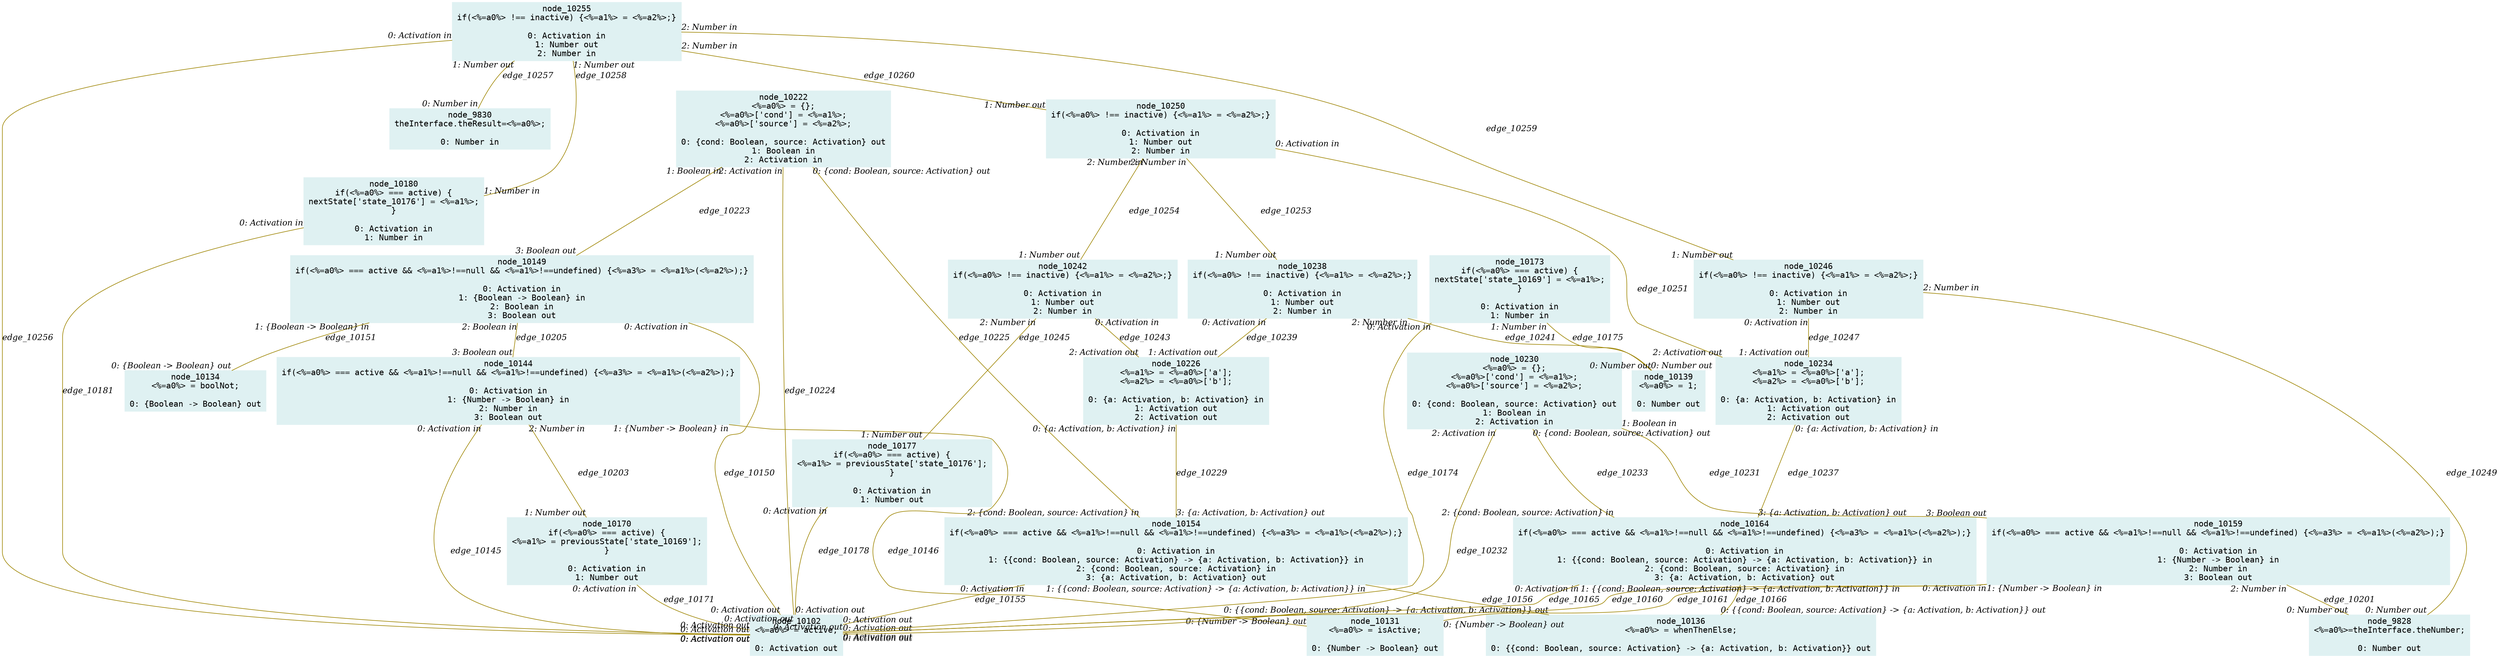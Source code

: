 digraph g{node_9828 [shape="box", style="filled", color="#dff1f2", fontname="Courier", label="node_9828
<%=a0%>=theInterface.theNumber;

0: Number out" ]
node_9830 [shape="box", style="filled", color="#dff1f2", fontname="Courier", label="node_9830
theInterface.theResult=<%=a0%>;

0: Number in" ]
node_10102 [shape="box", style="filled", color="#dff1f2", fontname="Courier", label="node_10102
<%=a0%> = active;

0: Activation out" ]
node_10131 [shape="box", style="filled", color="#dff1f2", fontname="Courier", label="node_10131
<%=a0%> = isActive;

0: {Number -> Boolean} out" ]
node_10134 [shape="box", style="filled", color="#dff1f2", fontname="Courier", label="node_10134
<%=a0%> = boolNot;

0: {Boolean -> Boolean} out" ]
node_10136 [shape="box", style="filled", color="#dff1f2", fontname="Courier", label="node_10136
<%=a0%> = whenThenElse;

0: {{cond: Boolean, source: Activation} -> {a: Activation, b: Activation}} out" ]
node_10139 [shape="box", style="filled", color="#dff1f2", fontname="Courier", label="node_10139
<%=a0%> = 1;

0: Number out" ]
node_10144 [shape="box", style="filled", color="#dff1f2", fontname="Courier", label="node_10144
if(<%=a0%> === active && <%=a1%>!==null && <%=a1%>!==undefined) {<%=a3%> = <%=a1%>(<%=a2%>);}

0: Activation in
1: {Number -> Boolean} in
2: Number in
3: Boolean out" ]
node_10149 [shape="box", style="filled", color="#dff1f2", fontname="Courier", label="node_10149
if(<%=a0%> === active && <%=a1%>!==null && <%=a1%>!==undefined) {<%=a3%> = <%=a1%>(<%=a2%>);}

0: Activation in
1: {Boolean -> Boolean} in
2: Boolean in
3: Boolean out" ]
node_10154 [shape="box", style="filled", color="#dff1f2", fontname="Courier", label="node_10154
if(<%=a0%> === active && <%=a1%>!==null && <%=a1%>!==undefined) {<%=a3%> = <%=a1%>(<%=a2%>);}

0: Activation in
1: {{cond: Boolean, source: Activation} -> {a: Activation, b: Activation}} in
2: {cond: Boolean, source: Activation} in
3: {a: Activation, b: Activation} out" ]
node_10159 [shape="box", style="filled", color="#dff1f2", fontname="Courier", label="node_10159
if(<%=a0%> === active && <%=a1%>!==null && <%=a1%>!==undefined) {<%=a3%> = <%=a1%>(<%=a2%>);}

0: Activation in
1: {Number -> Boolean} in
2: Number in
3: Boolean out" ]
node_10164 [shape="box", style="filled", color="#dff1f2", fontname="Courier", label="node_10164
if(<%=a0%> === active && <%=a1%>!==null && <%=a1%>!==undefined) {<%=a3%> = <%=a1%>(<%=a2%>);}

0: Activation in
1: {{cond: Boolean, source: Activation} -> {a: Activation, b: Activation}} in
2: {cond: Boolean, source: Activation} in
3: {a: Activation, b: Activation} out" ]
node_10170 [shape="box", style="filled", color="#dff1f2", fontname="Courier", label="node_10170
if(<%=a0%> === active) {
<%=a1%> = previousState['state_10169'];
}

0: Activation in
1: Number out" ]
node_10173 [shape="box", style="filled", color="#dff1f2", fontname="Courier", label="node_10173
if(<%=a0%> === active) {
nextState['state_10169'] = <%=a1%>;
}

0: Activation in
1: Number in" ]
node_10177 [shape="box", style="filled", color="#dff1f2", fontname="Courier", label="node_10177
if(<%=a0%> === active) {
<%=a1%> = previousState['state_10176'];
}

0: Activation in
1: Number out" ]
node_10180 [shape="box", style="filled", color="#dff1f2", fontname="Courier", label="node_10180
if(<%=a0%> === active) {
nextState['state_10176'] = <%=a1%>;
}

0: Activation in
1: Number in" ]
node_10222 [shape="box", style="filled", color="#dff1f2", fontname="Courier", label="node_10222
<%=a0%> = {};
<%=a0%>['cond'] = <%=a1%>;
<%=a0%>['source'] = <%=a2%>;

0: {cond: Boolean, source: Activation} out
1: Boolean in
2: Activation in" ]
node_10226 [shape="box", style="filled", color="#dff1f2", fontname="Courier", label="node_10226
<%=a1%> = <%=a0%>['a'];
<%=a2%> = <%=a0%>['b'];

0: {a: Activation, b: Activation} in
1: Activation out
2: Activation out" ]
node_10230 [shape="box", style="filled", color="#dff1f2", fontname="Courier", label="node_10230
<%=a0%> = {};
<%=a0%>['cond'] = <%=a1%>;
<%=a0%>['source'] = <%=a2%>;

0: {cond: Boolean, source: Activation} out
1: Boolean in
2: Activation in" ]
node_10234 [shape="box", style="filled", color="#dff1f2", fontname="Courier", label="node_10234
<%=a1%> = <%=a0%>['a'];
<%=a2%> = <%=a0%>['b'];

0: {a: Activation, b: Activation} in
1: Activation out
2: Activation out" ]
node_10238 [shape="box", style="filled", color="#dff1f2", fontname="Courier", label="node_10238
if(<%=a0%> !== inactive) {<%=a1%> = <%=a2%>;}

0: Activation in
1: Number out
2: Number in" ]
node_10242 [shape="box", style="filled", color="#dff1f2", fontname="Courier", label="node_10242
if(<%=a0%> !== inactive) {<%=a1%> = <%=a2%>;}

0: Activation in
1: Number out
2: Number in" ]
node_10246 [shape="box", style="filled", color="#dff1f2", fontname="Courier", label="node_10246
if(<%=a0%> !== inactive) {<%=a1%> = <%=a2%>;}

0: Activation in
1: Number out
2: Number in" ]
node_10250 [shape="box", style="filled", color="#dff1f2", fontname="Courier", label="node_10250
if(<%=a0%> !== inactive) {<%=a1%> = <%=a2%>;}

0: Activation in
1: Number out
2: Number in" ]
node_10255 [shape="box", style="filled", color="#dff1f2", fontname="Courier", label="node_10255
if(<%=a0%> !== inactive) {<%=a1%> = <%=a2%>;}

0: Activation in
1: Number out
2: Number in" ]
node_10144 -> node_10102 [dir=none, arrowHead=none, fontname="Times-Italic", arrowsize=1, color="#9d8400", label="edge_10145",  headlabel="0: Activation out", taillabel="0: Activation in" ]
node_10144 -> node_10131 [dir=none, arrowHead=none, fontname="Times-Italic", arrowsize=1, color="#9d8400", label="edge_10146",  headlabel="0: {Number -> Boolean} out", taillabel="1: {Number -> Boolean} in" ]
node_10149 -> node_10102 [dir=none, arrowHead=none, fontname="Times-Italic", arrowsize=1, color="#9d8400", label="edge_10150",  headlabel="0: Activation out", taillabel="0: Activation in" ]
node_10149 -> node_10134 [dir=none, arrowHead=none, fontname="Times-Italic", arrowsize=1, color="#9d8400", label="edge_10151",  headlabel="0: {Boolean -> Boolean} out", taillabel="1: {Boolean -> Boolean} in" ]
node_10154 -> node_10102 [dir=none, arrowHead=none, fontname="Times-Italic", arrowsize=1, color="#9d8400", label="edge_10155",  headlabel="0: Activation out", taillabel="0: Activation in" ]
node_10154 -> node_10136 [dir=none, arrowHead=none, fontname="Times-Italic", arrowsize=1, color="#9d8400", label="edge_10156",  headlabel="0: {{cond: Boolean, source: Activation} -> {a: Activation, b: Activation}} out", taillabel="1: {{cond: Boolean, source: Activation} -> {a: Activation, b: Activation}} in" ]
node_10159 -> node_10102 [dir=none, arrowHead=none, fontname="Times-Italic", arrowsize=1, color="#9d8400", label="edge_10160",  headlabel="0: Activation out", taillabel="0: Activation in" ]
node_10159 -> node_10131 [dir=none, arrowHead=none, fontname="Times-Italic", arrowsize=1, color="#9d8400", label="edge_10161",  headlabel="0: {Number -> Boolean} out", taillabel="1: {Number -> Boolean} in" ]
node_10164 -> node_10102 [dir=none, arrowHead=none, fontname="Times-Italic", arrowsize=1, color="#9d8400", label="edge_10165",  headlabel="0: Activation out", taillabel="0: Activation in" ]
node_10164 -> node_10136 [dir=none, arrowHead=none, fontname="Times-Italic", arrowsize=1, color="#9d8400", label="edge_10166",  headlabel="0: {{cond: Boolean, source: Activation} -> {a: Activation, b: Activation}} out", taillabel="1: {{cond: Boolean, source: Activation} -> {a: Activation, b: Activation}} in" ]
node_10170 -> node_10102 [dir=none, arrowHead=none, fontname="Times-Italic", arrowsize=1, color="#9d8400", label="edge_10171",  headlabel="0: Activation out", taillabel="0: Activation in" ]
node_10173 -> node_10102 [dir=none, arrowHead=none, fontname="Times-Italic", arrowsize=1, color="#9d8400", label="edge_10174",  headlabel="0: Activation out", taillabel="0: Activation in" ]
node_10173 -> node_10139 [dir=none, arrowHead=none, fontname="Times-Italic", arrowsize=1, color="#9d8400", label="edge_10175",  headlabel="0: Number out", taillabel="1: Number in" ]
node_10177 -> node_10102 [dir=none, arrowHead=none, fontname="Times-Italic", arrowsize=1, color="#9d8400", label="edge_10178",  headlabel="0: Activation out", taillabel="0: Activation in" ]
node_10180 -> node_10102 [dir=none, arrowHead=none, fontname="Times-Italic", arrowsize=1, color="#9d8400", label="edge_10181",  headlabel="0: Activation out", taillabel="0: Activation in" ]
node_10159 -> node_9828 [dir=none, arrowHead=none, fontname="Times-Italic", arrowsize=1, color="#9d8400", label="edge_10201",  headlabel="0: Number out", taillabel="2: Number in" ]
node_10144 -> node_10170 [dir=none, arrowHead=none, fontname="Times-Italic", arrowsize=1, color="#9d8400", label="edge_10203",  headlabel="1: Number out", taillabel="2: Number in" ]
node_10149 -> node_10144 [dir=none, arrowHead=none, fontname="Times-Italic", arrowsize=1, color="#9d8400", label="edge_10205",  headlabel="3: Boolean out", taillabel="2: Boolean in" ]
node_10222 -> node_10149 [dir=none, arrowHead=none, fontname="Times-Italic", arrowsize=1, color="#9d8400", label="edge_10223",  headlabel="3: Boolean out", taillabel="1: Boolean in" ]
node_10222 -> node_10102 [dir=none, arrowHead=none, fontname="Times-Italic", arrowsize=1, color="#9d8400", label="edge_10224",  headlabel="0: Activation out", taillabel="2: Activation in" ]
node_10222 -> node_10154 [dir=none, arrowHead=none, fontname="Times-Italic", arrowsize=1, color="#9d8400", label="edge_10225",  headlabel="2: {cond: Boolean, source: Activation} in", taillabel="0: {cond: Boolean, source: Activation} out" ]
node_10226 -> node_10154 [dir=none, arrowHead=none, fontname="Times-Italic", arrowsize=1, color="#9d8400", label="edge_10229",  headlabel="3: {a: Activation, b: Activation} out", taillabel="0: {a: Activation, b: Activation} in" ]
node_10230 -> node_10159 [dir=none, arrowHead=none, fontname="Times-Italic", arrowsize=1, color="#9d8400", label="edge_10231",  headlabel="3: Boolean out", taillabel="1: Boolean in" ]
node_10230 -> node_10102 [dir=none, arrowHead=none, fontname="Times-Italic", arrowsize=1, color="#9d8400", label="edge_10232",  headlabel="0: Activation out", taillabel="2: Activation in" ]
node_10230 -> node_10164 [dir=none, arrowHead=none, fontname="Times-Italic", arrowsize=1, color="#9d8400", label="edge_10233",  headlabel="2: {cond: Boolean, source: Activation} in", taillabel="0: {cond: Boolean, source: Activation} out" ]
node_10234 -> node_10164 [dir=none, arrowHead=none, fontname="Times-Italic", arrowsize=1, color="#9d8400", label="edge_10237",  headlabel="3: {a: Activation, b: Activation} out", taillabel="0: {a: Activation, b: Activation} in" ]
node_10238 -> node_10226 [dir=none, arrowHead=none, fontname="Times-Italic", arrowsize=1, color="#9d8400", label="edge_10239",  headlabel="1: Activation out", taillabel="0: Activation in" ]
node_10238 -> node_10139 [dir=none, arrowHead=none, fontname="Times-Italic", arrowsize=1, color="#9d8400", label="edge_10241",  headlabel="0: Number out", taillabel="2: Number in" ]
node_10242 -> node_10226 [dir=none, arrowHead=none, fontname="Times-Italic", arrowsize=1, color="#9d8400", label="edge_10243",  headlabel="2: Activation out", taillabel="0: Activation in" ]
node_10242 -> node_10177 [dir=none, arrowHead=none, fontname="Times-Italic", arrowsize=1, color="#9d8400", label="edge_10245",  headlabel="1: Number out", taillabel="2: Number in" ]
node_10246 -> node_10234 [dir=none, arrowHead=none, fontname="Times-Italic", arrowsize=1, color="#9d8400", label="edge_10247",  headlabel="1: Activation out", taillabel="0: Activation in" ]
node_10246 -> node_9828 [dir=none, arrowHead=none, fontname="Times-Italic", arrowsize=1, color="#9d8400", label="edge_10249",  headlabel="0: Number out", taillabel="2: Number in" ]
node_10250 -> node_10234 [dir=none, arrowHead=none, fontname="Times-Italic", arrowsize=1, color="#9d8400", label="edge_10251",  headlabel="2: Activation out", taillabel="0: Activation in" ]
node_10250 -> node_10238 [dir=none, arrowHead=none, fontname="Times-Italic", arrowsize=1, color="#9d8400", label="edge_10253",  headlabel="1: Number out", taillabel="2: Number in" ]
node_10250 -> node_10242 [dir=none, arrowHead=none, fontname="Times-Italic", arrowsize=1, color="#9d8400", label="edge_10254",  headlabel="1: Number out", taillabel="2: Number in" ]
node_10255 -> node_10102 [dir=none, arrowHead=none, fontname="Times-Italic", arrowsize=1, color="#9d8400", label="edge_10256",  headlabel="0: Activation out", taillabel="0: Activation in" ]
node_10255 -> node_9830 [dir=none, arrowHead=none, fontname="Times-Italic", arrowsize=1, color="#9d8400", label="edge_10257",  headlabel="0: Number in", taillabel="1: Number out" ]
node_10255 -> node_10180 [dir=none, arrowHead=none, fontname="Times-Italic", arrowsize=1, color="#9d8400", label="edge_10258",  headlabel="1: Number in", taillabel="1: Number out" ]
node_10255 -> node_10246 [dir=none, arrowHead=none, fontname="Times-Italic", arrowsize=1, color="#9d8400", label="edge_10259",  headlabel="1: Number out", taillabel="2: Number in" ]
node_10255 -> node_10250 [dir=none, arrowHead=none, fontname="Times-Italic", arrowsize=1, color="#9d8400", label="edge_10260",  headlabel="1: Number out", taillabel="2: Number in" ]
}